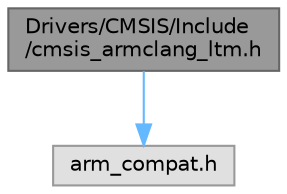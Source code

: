 digraph "Drivers/CMSIS/Include/cmsis_armclang_ltm.h"
{
 // LATEX_PDF_SIZE
  bgcolor="transparent";
  edge [fontname=Helvetica,fontsize=10,labelfontname=Helvetica,labelfontsize=10];
  node [fontname=Helvetica,fontsize=10,shape=box,height=0.2,width=0.4];
  Node1 [label="Drivers/CMSIS/Include\l/cmsis_armclang_ltm.h",height=0.2,width=0.4,color="gray40", fillcolor="grey60", style="filled", fontcolor="black",tooltip="CMSIS compiler armclang (Arm Compiler 6) header file."];
  Node1 -> Node2 [color="steelblue1",style="solid"];
  Node2 [label="arm_compat.h",height=0.2,width=0.4,color="grey60", fillcolor="#E0E0E0", style="filled",tooltip=" "];
}
